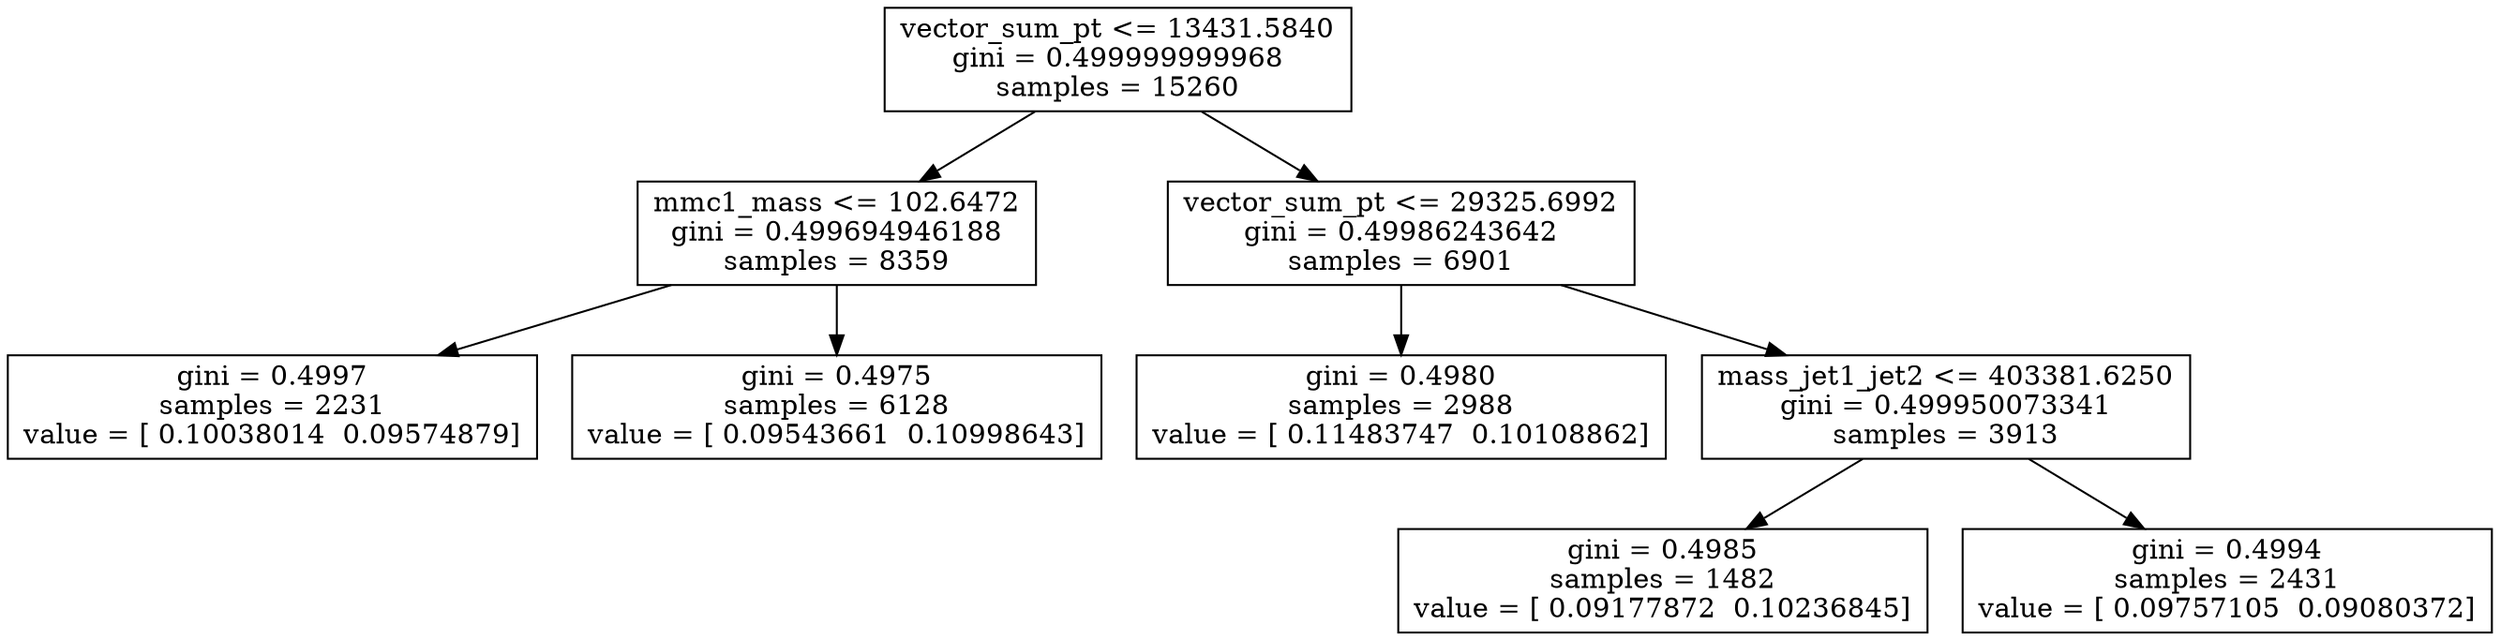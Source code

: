 digraph Tree {
0 [label="vector_sum_pt <= 13431.5840\ngini = 0.499999999968\nsamples = 15260", shape="box"] ;
1 [label="mmc1_mass <= 102.6472\ngini = 0.499694946188\nsamples = 8359", shape="box"] ;
0 -> 1 ;
2 [label="gini = 0.4997\nsamples = 2231\nvalue = [ 0.10038014  0.09574879]", shape="box"] ;
1 -> 2 ;
3 [label="gini = 0.4975\nsamples = 6128\nvalue = [ 0.09543661  0.10998643]", shape="box"] ;
1 -> 3 ;
4 [label="vector_sum_pt <= 29325.6992\ngini = 0.49986243642\nsamples = 6901", shape="box"] ;
0 -> 4 ;
5 [label="gini = 0.4980\nsamples = 2988\nvalue = [ 0.11483747  0.10108862]", shape="box"] ;
4 -> 5 ;
6 [label="mass_jet1_jet2 <= 403381.6250\ngini = 0.499950073341\nsamples = 3913", shape="box"] ;
4 -> 6 ;
7 [label="gini = 0.4985\nsamples = 1482\nvalue = [ 0.09177872  0.10236845]", shape="box"] ;
6 -> 7 ;
8 [label="gini = 0.4994\nsamples = 2431\nvalue = [ 0.09757105  0.09080372]", shape="box"] ;
6 -> 8 ;
}